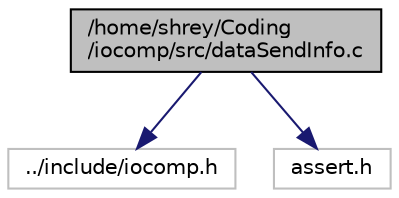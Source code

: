 digraph "/home/shrey/Coding/iocomp/src/dataSendInfo.c"
{
 // LATEX_PDF_SIZE
  edge [fontname="Helvetica",fontsize="10",labelfontname="Helvetica",labelfontsize="10"];
  node [fontname="Helvetica",fontsize="10",shape=record];
  Node1 [label="/home/shrey/Coding\l/iocomp/src/dataSendInfo.c",height=0.2,width=0.4,color="black", fillcolor="grey75", style="filled", fontcolor="black",tooltip="Implements control mechanisms for the client process for shared method. Win start,..."];
  Node1 -> Node2 [color="midnightblue",fontsize="10",style="solid",fontname="Helvetica"];
  Node2 [label="../include/iocomp.h",height=0.2,width=0.4,color="grey75", fillcolor="white", style="filled",tooltip=" "];
  Node1 -> Node3 [color="midnightblue",fontsize="10",style="solid",fontname="Helvetica"];
  Node3 [label="assert.h",height=0.2,width=0.4,color="grey75", fillcolor="white", style="filled",tooltip=" "];
}

